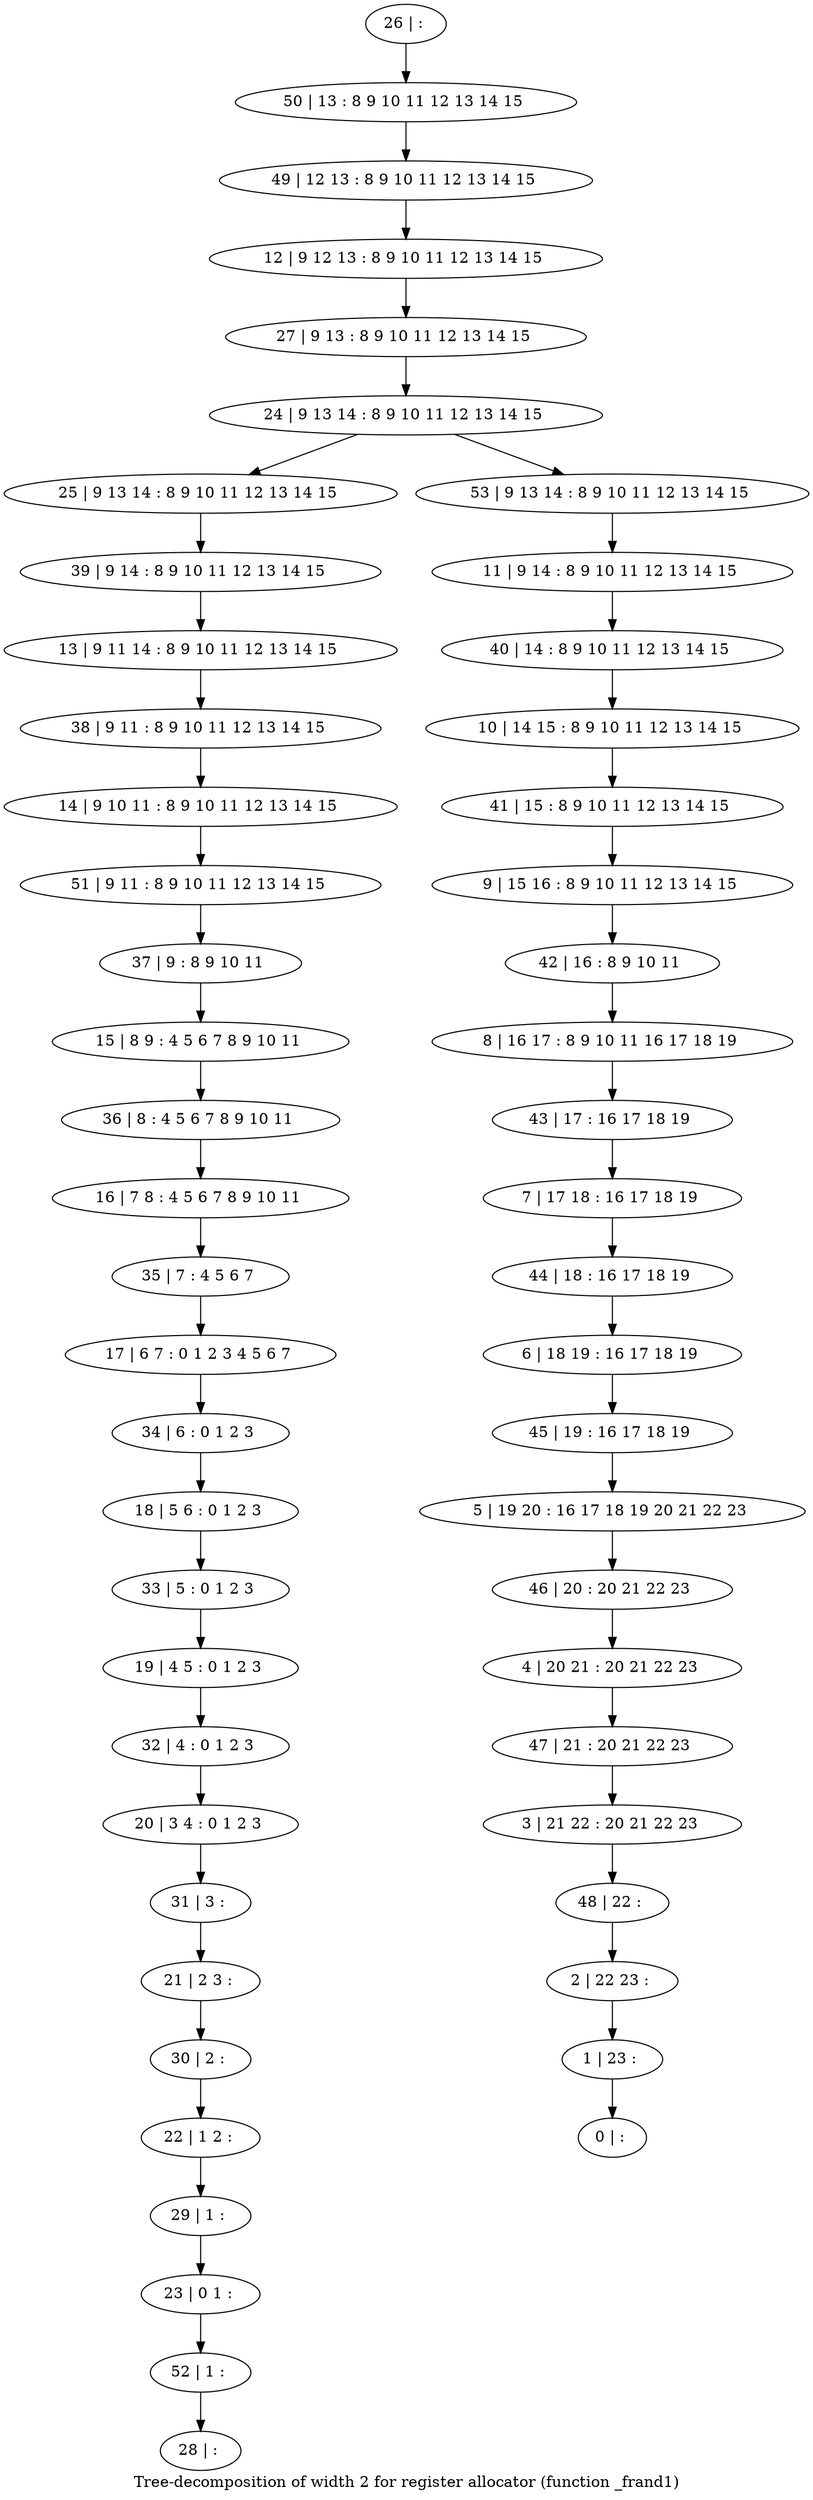 digraph G {
graph [label="Tree-decomposition of width 2 for register allocator (function _frand1)"]
0[label="0 | : "];
1[label="1 | 23 : "];
2[label="2 | 22 23 : "];
3[label="3 | 21 22 : 20 21 22 23 "];
4[label="4 | 20 21 : 20 21 22 23 "];
5[label="5 | 19 20 : 16 17 18 19 20 21 22 23 "];
6[label="6 | 18 19 : 16 17 18 19 "];
7[label="7 | 17 18 : 16 17 18 19 "];
8[label="8 | 16 17 : 8 9 10 11 16 17 18 19 "];
9[label="9 | 15 16 : 8 9 10 11 12 13 14 15 "];
10[label="10 | 14 15 : 8 9 10 11 12 13 14 15 "];
11[label="11 | 9 14 : 8 9 10 11 12 13 14 15 "];
12[label="12 | 9 12 13 : 8 9 10 11 12 13 14 15 "];
13[label="13 | 9 11 14 : 8 9 10 11 12 13 14 15 "];
14[label="14 | 9 10 11 : 8 9 10 11 12 13 14 15 "];
15[label="15 | 8 9 : 4 5 6 7 8 9 10 11 "];
16[label="16 | 7 8 : 4 5 6 7 8 9 10 11 "];
17[label="17 | 6 7 : 0 1 2 3 4 5 6 7 "];
18[label="18 | 5 6 : 0 1 2 3 "];
19[label="19 | 4 5 : 0 1 2 3 "];
20[label="20 | 3 4 : 0 1 2 3 "];
21[label="21 | 2 3 : "];
22[label="22 | 1 2 : "];
23[label="23 | 0 1 : "];
24[label="24 | 9 13 14 : 8 9 10 11 12 13 14 15 "];
25[label="25 | 9 13 14 : 8 9 10 11 12 13 14 15 "];
26[label="26 | : "];
27[label="27 | 9 13 : 8 9 10 11 12 13 14 15 "];
28[label="28 | : "];
29[label="29 | 1 : "];
30[label="30 | 2 : "];
31[label="31 | 3 : "];
32[label="32 | 4 : 0 1 2 3 "];
33[label="33 | 5 : 0 1 2 3 "];
34[label="34 | 6 : 0 1 2 3 "];
35[label="35 | 7 : 4 5 6 7 "];
36[label="36 | 8 : 4 5 6 7 8 9 10 11 "];
37[label="37 | 9 : 8 9 10 11 "];
38[label="38 | 9 11 : 8 9 10 11 12 13 14 15 "];
39[label="39 | 9 14 : 8 9 10 11 12 13 14 15 "];
40[label="40 | 14 : 8 9 10 11 12 13 14 15 "];
41[label="41 | 15 : 8 9 10 11 12 13 14 15 "];
42[label="42 | 16 : 8 9 10 11 "];
43[label="43 | 17 : 16 17 18 19 "];
44[label="44 | 18 : 16 17 18 19 "];
45[label="45 | 19 : 16 17 18 19 "];
46[label="46 | 20 : 20 21 22 23 "];
47[label="47 | 21 : 20 21 22 23 "];
48[label="48 | 22 : "];
49[label="49 | 12 13 : 8 9 10 11 12 13 14 15 "];
50[label="50 | 13 : 8 9 10 11 12 13 14 15 "];
51[label="51 | 9 11 : 8 9 10 11 12 13 14 15 "];
52[label="52 | 1 : "];
53[label="53 | 9 13 14 : 8 9 10 11 12 13 14 15 "];
29->23 ;
22->29 ;
30->22 ;
21->30 ;
31->21 ;
20->31 ;
32->20 ;
19->32 ;
33->19 ;
18->33 ;
34->18 ;
17->34 ;
35->17 ;
16->35 ;
36->16 ;
15->36 ;
37->15 ;
38->14 ;
13->38 ;
39->13 ;
25->39 ;
51->37 ;
14->51 ;
52->28 ;
23->52 ;
26->50 ;
50->49 ;
49->12 ;
12->27 ;
27->24 ;
11->40 ;
40->10 ;
10->41 ;
41->9 ;
9->42 ;
42->8 ;
8->43 ;
43->7 ;
7->44 ;
44->6 ;
6->45 ;
45->5 ;
5->46 ;
46->4 ;
4->47 ;
47->3 ;
3->48 ;
48->2 ;
2->1 ;
1->0 ;
53->11 ;
24->25 ;
24->53 ;
}
